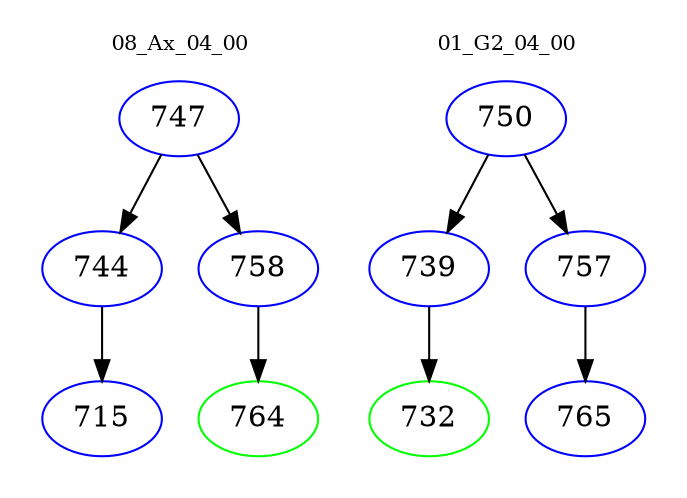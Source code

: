 digraph{
subgraph cluster_0 {
color = white
label = "08_Ax_04_00";
fontsize=10;
T0_747 [label="747", color="blue"]
T0_747 -> T0_744 [color="black"]
T0_744 [label="744", color="blue"]
T0_744 -> T0_715 [color="black"]
T0_715 [label="715", color="blue"]
T0_747 -> T0_758 [color="black"]
T0_758 [label="758", color="blue"]
T0_758 -> T0_764 [color="black"]
T0_764 [label="764", color="green"]
}
subgraph cluster_1 {
color = white
label = "01_G2_04_00";
fontsize=10;
T1_750 [label="750", color="blue"]
T1_750 -> T1_739 [color="black"]
T1_739 [label="739", color="blue"]
T1_739 -> T1_732 [color="black"]
T1_732 [label="732", color="green"]
T1_750 -> T1_757 [color="black"]
T1_757 [label="757", color="blue"]
T1_757 -> T1_765 [color="black"]
T1_765 [label="765", color="blue"]
}
}

